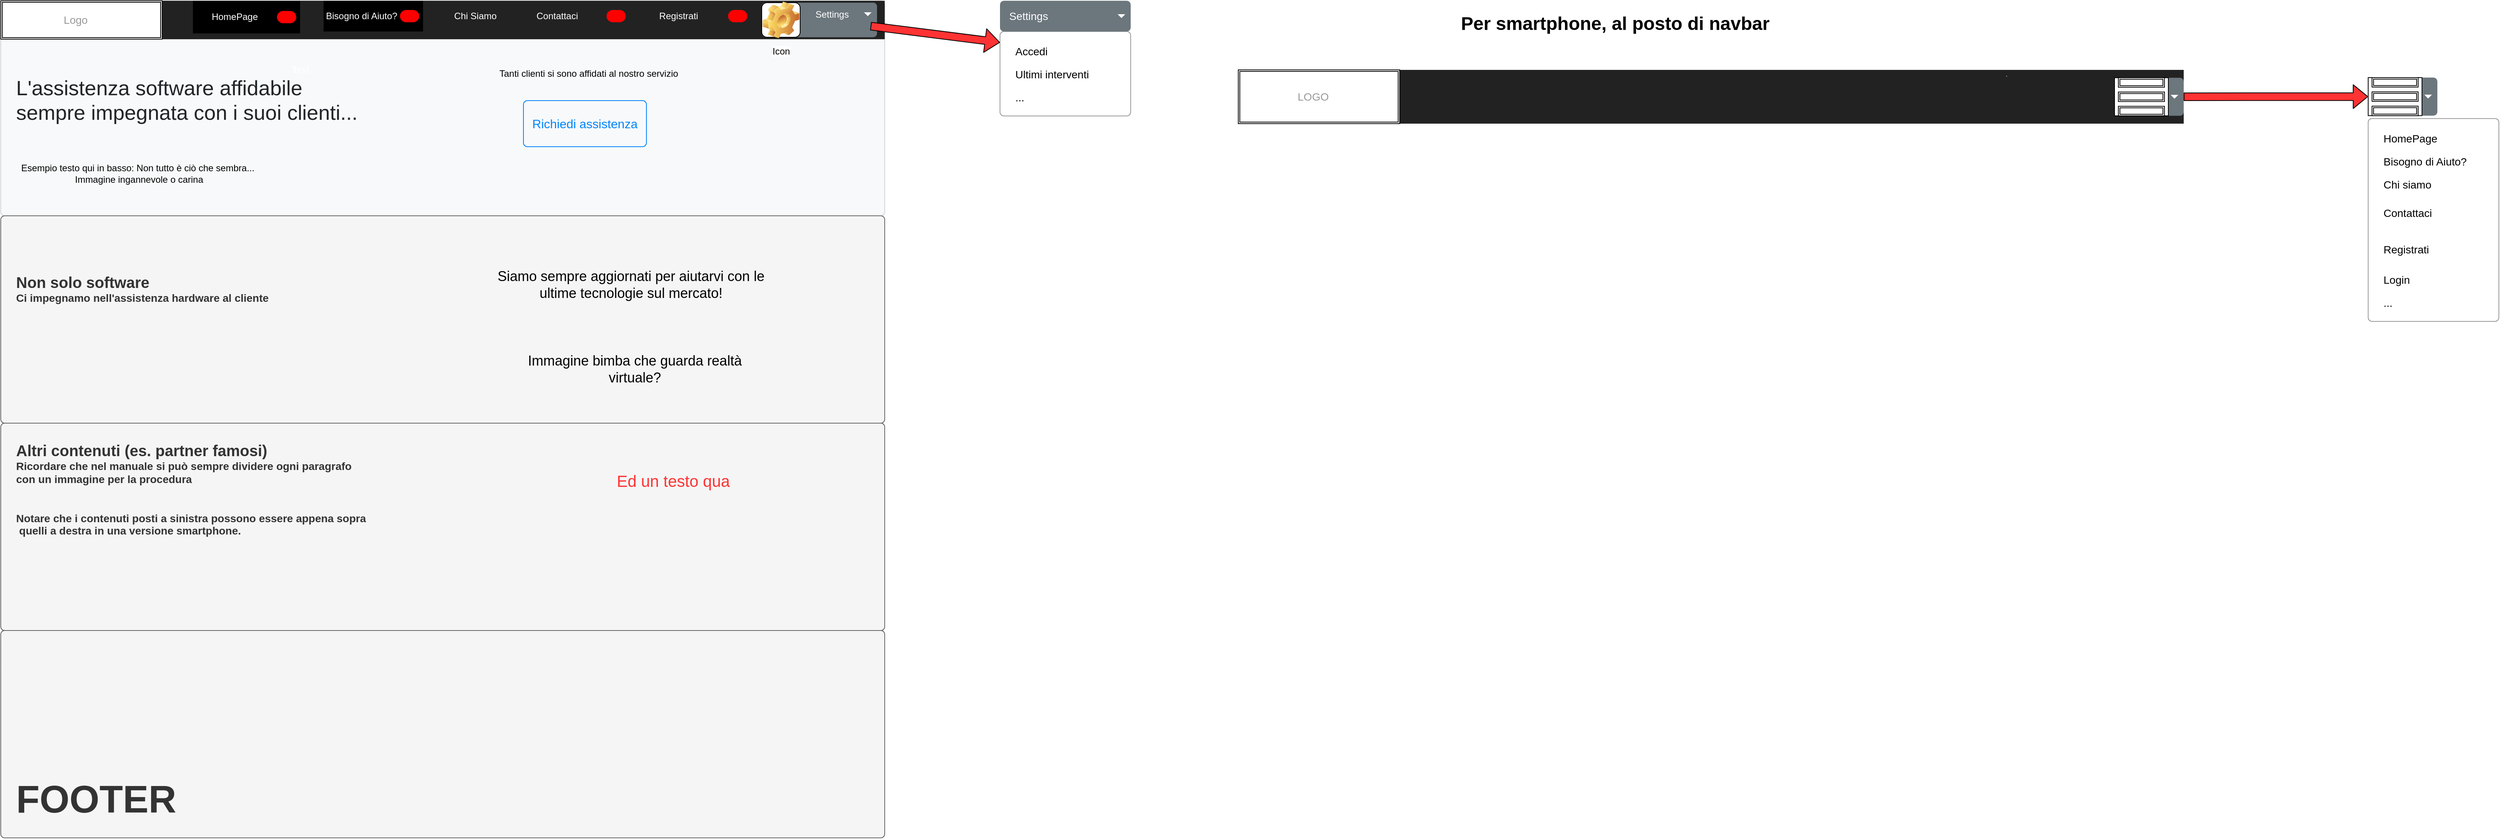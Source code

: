 <mxfile version="14.3.2" type="device"><diagram name="Page-1" id="c9db0220-8083-56f3-ca83-edcdcd058819"><mxGraphModel dx="1226" dy="639" grid="1" gridSize="10" guides="1" tooltips="1" connect="1" arrows="1" fold="1" page="1" pageScale="1.5" pageWidth="826" pageHeight="1169" background="#ffffff" math="0" shadow="0"><root><mxCell id="0" style=";html=1;"/><mxCell id="1" style=";html=1;" parent="0"/><mxCell id="3d76a8aef4d5c911-17" value="Template name" style="html=1;shadow=0;dashed=0;shape=mxgraph.bootstrap.rect;strokeColor=none;fillColor=none;fontColor=#999999;align=left;spacingLeft=5;whiteSpace=wrap;rounded=0;" parent="1" vertex="1"><mxGeometry x="40" y="130" width="200" height="20" as="geometry"/></mxCell><mxCell id="Gt3T_oFb3cPwL85hh5f2-24" value="&lt;font style=&quot;font-size: 27px&quot;&gt;&lt;font style=&quot;font-size: 27px&quot;&gt;L'assistenza software affidabile&lt;br&gt;sempre impegnata con i suoi clienti...&lt;/font&gt;&lt;br&gt;&lt;br&gt;&lt;br&gt;&lt;br&gt;&lt;/font&gt;" style="html=1;shadow=0;dashed=0;shape=mxgraph.bootstrap.rrect;rSize=5;strokeColor=#D2D3D4;html=1;whiteSpace=wrap;fillColor=#F8F9FA;fontColor=#212529;verticalAlign=bottom;align=left;spacing=20;spacingBottom=0;fontSize=14;" vertex="1" parent="1"><mxGeometry x="40" y="130" width="1150" height="280" as="geometry"/></mxCell><mxCell id="Gt3T_oFb3cPwL85hh5f2-25" value="Header" style="html=1;shadow=0;dashed=0;shape=mxgraph.bootstrap.topButton;rSize=5;perimeter=none;whiteSpace=wrap;fillColor=#F0F1F2;strokeColor=#D2D3D4;fontColor=#212529;resizeWidth=1;fontSize=18;align=left;spacing=20;" vertex="1" parent="Gt3T_oFb3cPwL85hh5f2-24"><mxGeometry width="1150" height="50" relative="1" as="geometry"/></mxCell><mxCell id="Gt3T_oFb3cPwL85hh5f2-26" value="Richiedi assistenza" style="html=1;shadow=0;dashed=0;shape=mxgraph.bootstrap.rrect;rSize=5;strokeColor=#0085FC;strokeWidth=1;fillColor=none;fontColor=#0085FC;whiteSpace=wrap;align=center;verticalAlign=middle;spacingLeft=0;fontStyle=0;fontSize=16;spacing=5;" vertex="1" parent="Gt3T_oFb3cPwL85hh5f2-24"><mxGeometry x="680" y="130" width="160" height="60" as="geometry"/></mxCell><mxCell id="Gt3T_oFb3cPwL85hh5f2-27" value="&lt;font color=&quot;#000000&quot;&gt;Tanti clienti si sono affidati al nostro servizio&lt;/font&gt;" style="text;html=1;strokeColor=none;fillColor=none;align=center;verticalAlign=middle;whiteSpace=wrap;rounded=0;fontColor=#FFFFFF;" vertex="1" parent="Gt3T_oFb3cPwL85hh5f2-24"><mxGeometry x="630" y="90" width="270" height="10" as="geometry"/></mxCell><mxCell id="Gt3T_oFb3cPwL85hh5f2-28" value="&lt;font color=&quot;#000000&quot;&gt;Esempio testo qui in basso: Non tutto è ciò che sembra...&amp;nbsp; Immagine ingannevole o carina&lt;/font&gt;" style="text;html=1;strokeColor=none;fillColor=none;align=center;verticalAlign=middle;whiteSpace=wrap;rounded=0;fontColor=#FFFFFF;" vertex="1" parent="Gt3T_oFb3cPwL85hh5f2-24"><mxGeometry y="160" width="360" height="130" as="geometry"/></mxCell><mxCell id="3d76a8aef4d5c911-1" value="" style="html=1;shadow=0;dashed=0;shape=mxgraph.bootstrap.rect;fillColor=#222222;strokeColor=none;whiteSpace=wrap;rounded=0;fontSize=12;fontColor=#000000;align=center;" parent="Gt3T_oFb3cPwL85hh5f2-24" vertex="1"><mxGeometry width="1150" height="50" as="geometry"/></mxCell><mxCell id="3d76a8aef4d5c911-3" value="Bisogno di Aiuto?" style="html=1;shadow=0;dashed=0;shape=mxgraph.bootstrap.rect;fillColor=#000000;strokeColor=none;fontColor=#ffffff;spacingRight=30;whiteSpace=wrap;" parent="3d76a8aef4d5c911-1" vertex="1"><mxGeometry x="420" width="129.375" height="40" as="geometry"/></mxCell><mxCell id="3d76a8aef4d5c911-4" value="" style="html=1;shadow=0;dashed=0;shape=mxgraph.bootstrap.rrect;rSize=8;fillColor=#ff0000;strokeColor=none;fontColor=#ffffff;whiteSpace=wrap;" parent="3d76a8aef4d5c911-3" vertex="1"><mxGeometry x="1" y="0.5" width="25" height="16" relative="1" as="geometry"><mxPoint x="-30" y="-8" as="offset"/></mxGeometry></mxCell><mxCell id="3d76a8aef4d5c911-7" value="Chi Siamo" style="html=1;shadow=0;dashed=0;fillColor=none;strokeColor=none;shape=mxgraph.bootstrap.rect;whiteSpace=wrap;fontColor=#FFFFFF;" parent="3d76a8aef4d5c911-1" vertex="1"><mxGeometry x="560" width="115" height="40" as="geometry"/></mxCell><mxCell id="3d76a8aef4d5c911-9" value="." style="html=1;shadow=0;dashed=0;fillColor=none;strokeColor=none;shape=mxgraph.bootstrap.rect;fontColor=#999999;whiteSpace=wrap;" parent="3d76a8aef4d5c911-1" vertex="1"><mxGeometry x="948.75" width="100.625" height="40" as="geometry"/></mxCell><mxCell id="3d76a8aef4d5c911-5" value="Contattaci" style="html=1;shadow=0;dashed=0;fillColor=none;strokeColor=none;shape=mxgraph.bootstrap.rect;spacingRight=30;whiteSpace=wrap;fontColor=#FFFFFF;" parent="3d76a8aef4d5c911-1" vertex="1"><mxGeometry x="660.005" width="158.125" height="40" as="geometry"/></mxCell><mxCell id="3d76a8aef4d5c911-6" value="" style="html=1;shadow=0;dashed=0;shape=mxgraph.bootstrap.rrect;rSize=8;fillColor=#ff0000;strokeColor=none;fontColor=#ffffff;whiteSpace=wrap;" parent="3d76a8aef4d5c911-5" vertex="1"><mxGeometry x="1" y="0.5" width="25" height="16" relative="1" as="geometry"><mxPoint x="-30" y="-8" as="offset"/></mxGeometry></mxCell><mxCell id="Gt3T_oFb3cPwL85hh5f2-19" value="Registrati" style="html=1;shadow=0;dashed=0;fillColor=none;strokeColor=none;shape=mxgraph.bootstrap.rect;spacingRight=30;whiteSpace=wrap;fontColor=#FFFFFF;" vertex="1" parent="3d76a8aef4d5c911-1"><mxGeometry x="818.125" width="158.125" height="40" as="geometry"/></mxCell><mxCell id="Gt3T_oFb3cPwL85hh5f2-20" value="" style="html=1;shadow=0;dashed=0;shape=mxgraph.bootstrap.rrect;rSize=8;fillColor=#ff0000;strokeColor=none;fontColor=#ffffff;whiteSpace=wrap;" vertex="1" parent="Gt3T_oFb3cPwL85hh5f2-19"><mxGeometry x="1" y="0.5" width="25" height="16" relative="1" as="geometry"><mxPoint x="-30" y="-8" as="offset"/></mxGeometry></mxCell><mxCell id="Gt3T_oFb3cPwL85hh5f2-21" value="HomePage" style="html=1;shadow=0;dashed=0;shape=mxgraph.bootstrap.rect;fillColor=#000000;strokeColor=none;fontColor=#ffffff;spacingRight=30;whiteSpace=wrap;" vertex="1" parent="3d76a8aef4d5c911-1"><mxGeometry x="250" width="139.38" height="42.5" as="geometry"/></mxCell><mxCell id="Gt3T_oFb3cPwL85hh5f2-22" value="" style="html=1;shadow=0;dashed=0;shape=mxgraph.bootstrap.rrect;rSize=8;fillColor=#ff0000;strokeColor=none;fontColor=#ffffff;whiteSpace=wrap;" vertex="1" parent="Gt3T_oFb3cPwL85hh5f2-21"><mxGeometry x="1" y="0.5" width="25" height="16" relative="1" as="geometry"><mxPoint x="-30" y="-8" as="offset"/></mxGeometry></mxCell><mxCell id="Gt3T_oFb3cPwL85hh5f2-23" value="" style="shape=ext;double=1;rounded=0;whiteSpace=wrap;html=1;" vertex="1" parent="3d76a8aef4d5c911-1"><mxGeometry width="210" height="50" as="geometry"/></mxCell><mxCell id="3d76a8aef4d5c911-2" value="Logo" style="html=1;shadow=0;dashed=0;fillColor=none;strokeColor=none;shape=mxgraph.bootstrap.rect;fontColor=#999999;fontSize=14;whiteSpace=wrap;" parent="3d76a8aef4d5c911-1" vertex="1"><mxGeometry x="40" y="5" width="115" height="40" as="geometry"/></mxCell><mxCell id="Gt3T_oFb3cPwL85hh5f2-76" value="" style="html=1;shadow=0;dashed=0;shape=mxgraph.bootstrap.rrect;rSize=5;strokeColor=none;html=1;whiteSpace=wrap;fillColor=#6C767D;fontColor=#ffffff;" vertex="1" parent="3d76a8aef4d5c911-1"><mxGeometry x="990" y="2.5" width="150" height="45" as="geometry"/></mxCell><mxCell id="Gt3T_oFb3cPwL85hh5f2-77" value="." style="strokeColor=inherit;fillColor=inherit;gradientColor=inherit;fontColor=inherit;html=1;shadow=0;dashed=0;shape=mxgraph.bootstrap.leftButton;rSize=5;perimeter=none;whiteSpace=wrap;resizeHeight=1;" vertex="1" parent="Gt3T_oFb3cPwL85hh5f2-76"><mxGeometry width="30" height="30" relative="1" as="geometry"/></mxCell><mxCell id="Gt3T_oFb3cPwL85hh5f2-78" value="." style="strokeColor=inherit;fillColor=inherit;gradientColor=inherit;fontColor=inherit;html=1;shadow=0;dashed=0;perimeter=none;whiteSpace=wrap;resizeHeight=1;" vertex="1" parent="Gt3T_oFb3cPwL85hh5f2-76"><mxGeometry width="30" height="30" relative="1" as="geometry"><mxPoint x="30" as="offset"/></mxGeometry></mxCell><mxCell id="Gt3T_oFb3cPwL85hh5f2-79" value="&lt;span style=&quot;text-align: center&quot;&gt;&lt;font color=&quot;#ffffff&quot;&gt;Settings&lt;/font&gt;&lt;/span&gt;" style="strokeColor=inherit;fillColor=inherit;gradientColor=inherit;fontColor=inherit;html=1;shadow=0;dashed=0;shape=mxgraph.bootstrap.rightButton;rSize=5;perimeter=none;whiteSpace=wrap;resizeHeight=1;align=left;spacing=10;" vertex="1" parent="Gt3T_oFb3cPwL85hh5f2-76"><mxGeometry x="1" width="90" height="30" relative="1" as="geometry"><mxPoint x="-90" as="offset"/></mxGeometry></mxCell><mxCell id="Gt3T_oFb3cPwL85hh5f2-80" value="" style="shape=triangle;direction=south;fillColor=#ffffff;strokeColor=none;perimeter=none;" vertex="1" parent="Gt3T_oFb3cPwL85hh5f2-79"><mxGeometry x="1" y="0.5" width="10" height="5" relative="1" as="geometry"><mxPoint x="-17" y="-2.5" as="offset"/></mxGeometry></mxCell><mxCell id="Gt3T_oFb3cPwL85hh5f2-81" value="Icon" style="icon;html=1;image=img/clipart/Gear_128x128.png" vertex="1" parent="Gt3T_oFb3cPwL85hh5f2-76"><mxGeometry width="50" height="45" as="geometry"/></mxCell><mxCell id="Gt3T_oFb3cPwL85hh5f2-72" value="" style="html=1;shadow=0;dashed=0;shape=mxgraph.bootstrap.rrect;rSize=5;fillColor=#ffffff;strokeColor=#999999;labelBackgroundColor=none;fontColor=#000000;" vertex="1" parent="Gt3T_oFb3cPwL85hh5f2-24"><mxGeometry x="1300" y="40" width="170" height="110" as="geometry"/></mxCell><mxCell id="Gt3T_oFb3cPwL85hh5f2-73" value="Accedi" style="fillColor=none;strokeColor=none;align=left;spacing=20;fontSize=14;" vertex="1" parent="Gt3T_oFb3cPwL85hh5f2-72"><mxGeometry width="170" height="30" relative="1" as="geometry"><mxPoint y="10" as="offset"/></mxGeometry></mxCell><mxCell id="Gt3T_oFb3cPwL85hh5f2-74" value="Ultimi interventi" style="fillColor=none;strokeColor=none;align=left;spacing=20;fontSize=14;" vertex="1" parent="Gt3T_oFb3cPwL85hh5f2-72"><mxGeometry width="170" height="30" relative="1" as="geometry"><mxPoint y="40" as="offset"/></mxGeometry></mxCell><mxCell id="Gt3T_oFb3cPwL85hh5f2-75" value="..." style="fillColor=none;strokeColor=none;align=left;spacing=20;fontSize=14;" vertex="1" parent="Gt3T_oFb3cPwL85hh5f2-72"><mxGeometry width="170" height="30" relative="1" as="geometry"><mxPoint y="70" as="offset"/></mxGeometry></mxCell><mxCell id="Gt3T_oFb3cPwL85hh5f2-88" value="" style="shape=flexArrow;endArrow=classic;html=1;exitX=0.907;exitY=1.017;exitDx=0;exitDy=0;exitPerimeter=0;labelBackgroundColor=#FF3333;labelBorderColor=#FF3333;fontColor=#FF3333;fillColor=#FF3333;" edge="1" parent="Gt3T_oFb3cPwL85hh5f2-24" source="Gt3T_oFb3cPwL85hh5f2-79" target="Gt3T_oFb3cPwL85hh5f2-73"><mxGeometry width="50" height="50" relative="1" as="geometry"><mxPoint x="1250" y="20" as="sourcePoint"/><mxPoint x="1300" y="-30" as="targetPoint"/></mxGeometry></mxCell><mxCell id="Gt3T_oFb3cPwL85hh5f2-29" value="Text" style="text;html=1;strokeColor=none;fillColor=none;align=center;verticalAlign=middle;whiteSpace=wrap;rounded=0;fontColor=#FFFFFF;" vertex="1" parent="1"><mxGeometry x="410" y="210" width="40" height="20" as="geometry"/></mxCell><mxCell id="Gt3T_oFb3cPwL85hh5f2-46" value="Per smartphone, al posto di navbar" style="text;strokeColor=none;fillColor=none;html=1;fontSize=24;fontStyle=1;verticalAlign=middle;align=center;labelBackgroundColor=none;" vertex="1" parent="1"><mxGeometry x="2090" y="140" width="100" height="40" as="geometry"/></mxCell><mxCell id="Gt3T_oFb3cPwL85hh5f2-47" value="" style="html=1;shadow=0;dashed=0;shape=mxgraph.bootstrap.rect;fillColor=#222222;strokeColor=none;whiteSpace=wrap;rounded=0;fontSize=12;fontColor=#000000;align=center;" vertex="1" parent="1"><mxGeometry x="1650" y="220" width="1230" height="70" as="geometry"/></mxCell><mxCell id="Gt3T_oFb3cPwL85hh5f2-51" value="." style="html=1;shadow=0;dashed=0;fillColor=none;strokeColor=none;shape=mxgraph.bootstrap.rect;fontColor=#999999;whiteSpace=wrap;" vertex="1" parent="Gt3T_oFb3cPwL85hh5f2-47"><mxGeometry x="948.75" width="100.625" height="10.521" as="geometry"/></mxCell><mxCell id="Gt3T_oFb3cPwL85hh5f2-64" value="" style="shape=ext;double=1;rounded=0;whiteSpace=wrap;html=1;" vertex="1" parent="Gt3T_oFb3cPwL85hh5f2-47"><mxGeometry width="210" height="70" as="geometry"/></mxCell><mxCell id="Gt3T_oFb3cPwL85hh5f2-65" value="LOGO" style="html=1;shadow=0;dashed=0;fillColor=none;strokeColor=none;shape=mxgraph.bootstrap.rect;fontColor=#999999;fontSize=14;whiteSpace=wrap;" vertex="1" parent="Gt3T_oFb3cPwL85hh5f2-47"><mxGeometry x="40" y="29.735" width="115" height="10.521" as="geometry"/></mxCell><mxCell id="Gt3T_oFb3cPwL85hh5f2-104" value="" style="html=1;shadow=0;dashed=0;shape=mxgraph.bootstrap.rrect;rSize=5;strokeColor=none;strokeWidth=1;fillColor=#6C767D;fontColor=#ffffff;whiteSpace=wrap;align=left;verticalAlign=middle;fontStyle=0;fontSize=14;spacingLeft=10;labelBackgroundColor=#000000;" vertex="1" parent="Gt3T_oFb3cPwL85hh5f2-47"><mxGeometry x="1140" y="10.2" width="90" height="49.6" as="geometry"/></mxCell><mxCell id="Gt3T_oFb3cPwL85hh5f2-105" value="" style="shape=triangle;direction=south;fillColor=#ffffff;strokeColor=none;perimeter=none;" vertex="1" parent="Gt3T_oFb3cPwL85hh5f2-104"><mxGeometry x="1" y="0.5" width="10" height="5" relative="1" as="geometry"><mxPoint x="-17" y="-2.5" as="offset"/></mxGeometry></mxCell><mxCell id="Gt3T_oFb3cPwL85hh5f2-106" value="" style="rounded=0;whiteSpace=wrap;html=1;fontColor=#FFFFFF;" vertex="1" parent="Gt3T_oFb3cPwL85hh5f2-104"><mxGeometry width="70" height="49.6" as="geometry"/></mxCell><mxCell id="Gt3T_oFb3cPwL85hh5f2-107" value="" style="shape=ext;double=1;rounded=0;whiteSpace=wrap;html=1;fontColor=#FFFFFF;labelBackgroundColor=#000000;" vertex="1" parent="Gt3T_oFb3cPwL85hh5f2-104"><mxGeometry x="5" width="60" height="12.4" as="geometry"/></mxCell><mxCell id="Gt3T_oFb3cPwL85hh5f2-108" value="" style="shape=ext;double=1;rounded=0;whiteSpace=wrap;html=1;fontColor=#FFFFFF;" vertex="1" parent="Gt3T_oFb3cPwL85hh5f2-104"><mxGeometry x="5" y="18.6" width="60" height="12.4" as="geometry"/></mxCell><mxCell id="Gt3T_oFb3cPwL85hh5f2-109" value="" style="shape=ext;double=1;rounded=0;whiteSpace=wrap;html=1;" vertex="1" parent="Gt3T_oFb3cPwL85hh5f2-104"><mxGeometry x="5" y="37.2" width="60" height="12.4" as="geometry"/></mxCell><mxCell id="Gt3T_oFb3cPwL85hh5f2-84" value="." style="strokeColor=inherit;fillColor=inherit;gradientColor=inherit;fontColor=inherit;html=1;shadow=0;dashed=0;perimeter=none;whiteSpace=wrap;resizeHeight=1;" vertex="1" parent="1"><mxGeometry x="1330" y="135" width="30" height="30" as="geometry"/></mxCell><mxCell id="Gt3T_oFb3cPwL85hh5f2-70" value="Settings" style="html=1;shadow=0;dashed=0;shape=mxgraph.bootstrap.rrect;rSize=5;strokeColor=none;strokeWidth=1;fillColor=#6C767D;fontColor=#ffffff;whiteSpace=wrap;align=left;verticalAlign=middle;fontStyle=0;fontSize=14;spacingLeft=10;labelBackgroundColor=none;" vertex="1" parent="1"><mxGeometry x="1340" y="130" width="170" height="40" as="geometry"/></mxCell><mxCell id="Gt3T_oFb3cPwL85hh5f2-71" value="" style="shape=triangle;direction=south;fillColor=#ffffff;strokeColor=none;perimeter=none;" vertex="1" parent="Gt3T_oFb3cPwL85hh5f2-70"><mxGeometry x="1" y="0.5" width="10" height="5" relative="1" as="geometry"><mxPoint x="-17" y="-2.5" as="offset"/></mxGeometry></mxCell><mxCell id="Gt3T_oFb3cPwL85hh5f2-90" value="" style="html=1;shadow=0;dashed=0;shape=mxgraph.bootstrap.rrect;rSize=5;strokeColor=none;strokeWidth=1;fillColor=#6C767D;fontColor=#ffffff;whiteSpace=wrap;align=left;verticalAlign=middle;fontStyle=0;fontSize=14;spacingLeft=10;labelBackgroundColor=#000000;" vertex="1" parent="1"><mxGeometry x="3120" y="230" width="90" height="49.6" as="geometry"/></mxCell><mxCell id="Gt3T_oFb3cPwL85hh5f2-91" value="" style="shape=triangle;direction=south;fillColor=#ffffff;strokeColor=none;perimeter=none;" vertex="1" parent="Gt3T_oFb3cPwL85hh5f2-90"><mxGeometry x="1" y="0.5" width="10" height="5" relative="1" as="geometry"><mxPoint x="-17" y="-2.5" as="offset"/></mxGeometry></mxCell><mxCell id="Gt3T_oFb3cPwL85hh5f2-92" value="" style="rounded=0;whiteSpace=wrap;html=1;fontColor=#FFFFFF;" vertex="1" parent="Gt3T_oFb3cPwL85hh5f2-90"><mxGeometry width="70" height="49.6" as="geometry"/></mxCell><mxCell id="Gt3T_oFb3cPwL85hh5f2-93" value="" style="shape=ext;double=1;rounded=0;whiteSpace=wrap;html=1;fontColor=#FFFFFF;labelBackgroundColor=#000000;" vertex="1" parent="Gt3T_oFb3cPwL85hh5f2-90"><mxGeometry x="5" width="60" height="12.4" as="geometry"/></mxCell><mxCell id="Gt3T_oFb3cPwL85hh5f2-94" value="" style="shape=ext;double=1;rounded=0;whiteSpace=wrap;html=1;fontColor=#FFFFFF;" vertex="1" parent="Gt3T_oFb3cPwL85hh5f2-90"><mxGeometry x="5" y="18.6" width="60" height="12.4" as="geometry"/></mxCell><mxCell id="Gt3T_oFb3cPwL85hh5f2-95" value="" style="shape=ext;double=1;rounded=0;whiteSpace=wrap;html=1;" vertex="1" parent="Gt3T_oFb3cPwL85hh5f2-90"><mxGeometry x="5" y="37.2" width="60" height="12.4" as="geometry"/></mxCell><mxCell id="Gt3T_oFb3cPwL85hh5f2-96" value="" style="html=1;shadow=0;dashed=0;shape=mxgraph.bootstrap.rrect;rSize=5;fillColor=#ffffff;strokeColor=#999999;fontColor=#FFFFFF;" vertex="1" parent="1"><mxGeometry x="3120" y="283.32" width="170" height="264.138" as="geometry"/></mxCell><mxCell id="Gt3T_oFb3cPwL85hh5f2-97" value="HomePage" style="fillColor=none;strokeColor=none;align=left;spacing=20;fontSize=14;" vertex="1" parent="Gt3T_oFb3cPwL85hh5f2-96"><mxGeometry width="170" height="30" relative="1" as="geometry"><mxPoint y="10" as="offset"/></mxGeometry></mxCell><mxCell id="Gt3T_oFb3cPwL85hh5f2-98" value="Bisogno di Aiuto?" style="fillColor=none;strokeColor=none;align=left;spacing=20;fontSize=14;" vertex="1" parent="Gt3T_oFb3cPwL85hh5f2-96"><mxGeometry width="170" height="30" relative="1" as="geometry"><mxPoint y="40" as="offset"/></mxGeometry></mxCell><mxCell id="Gt3T_oFb3cPwL85hh5f2-99" value="Chi siamo" style="fillColor=none;strokeColor=none;align=left;spacing=20;fontSize=14;" vertex="1" parent="Gt3T_oFb3cPwL85hh5f2-96"><mxGeometry width="170" height="30" relative="1" as="geometry"><mxPoint y="70" as="offset"/></mxGeometry></mxCell><mxCell id="Gt3T_oFb3cPwL85hh5f2-100" value="Contattaci" style="fillColor=none;strokeColor=none;align=left;spacing=20;fontSize=14;" vertex="1" parent="Gt3T_oFb3cPwL85hh5f2-96"><mxGeometry y="97.212" width="170" height="49.853" as="geometry"/></mxCell><mxCell id="Gt3T_oFb3cPwL85hh5f2-101" value="Registrati" style="fillColor=none;strokeColor=none;align=left;spacing=20;fontSize=14;" vertex="1" parent="Gt3T_oFb3cPwL85hh5f2-96"><mxGeometry y="144.575" width="170" height="49.853" as="geometry"/></mxCell><mxCell id="Gt3T_oFb3cPwL85hh5f2-102" value="Login " style="fillColor=none;strokeColor=none;align=left;spacing=20;fontSize=14;" vertex="1" parent="Gt3T_oFb3cPwL85hh5f2-96"><mxGeometry y="184.285" width="170" height="49.853" as="geometry"/></mxCell><mxCell id="Gt3T_oFb3cPwL85hh5f2-103" value="..." style="fillColor=none;strokeColor=none;align=left;spacing=20;fontSize=14;" vertex="1" parent="Gt3T_oFb3cPwL85hh5f2-96"><mxGeometry y="214.285" width="170" height="49.853" as="geometry"/></mxCell><mxCell id="Gt3T_oFb3cPwL85hh5f2-110" value="" style="shape=flexArrow;endArrow=classic;html=1;labelBackgroundColor=#FF3333;fillColor=#FF3333;fontColor=#FF3333;entryX=0;entryY=0.5;entryDx=0;entryDy=0;" edge="1" parent="1" source="Gt3T_oFb3cPwL85hh5f2-104" target="Gt3T_oFb3cPwL85hh5f2-92"><mxGeometry width="50" height="50" relative="1" as="geometry"><mxPoint x="2880" y="260" as="sourcePoint"/><mxPoint x="2930" y="210" as="targetPoint"/></mxGeometry></mxCell><mxCell id="Gt3T_oFb3cPwL85hh5f2-112" value="&lt;b&gt;&lt;font style=&quot;font-size: 20px&quot;&gt;Non solo software&lt;br&gt;&lt;/font&gt;Ci impegnamo nell'assistenza hardware al cliente&amp;nbsp;&lt;br&gt;&lt;br&gt;&lt;br&gt;&lt;br&gt;&lt;br&gt;&lt;br&gt;&lt;br&gt;&lt;br&gt;&lt;br&gt;&lt;/b&gt;" style="html=1;shadow=0;dashed=0;shape=mxgraph.bootstrap.rrect;rSize=5;strokeColor=#666666;html=1;whiteSpace=wrap;fillColor=#f5f5f5;fontColor=#333333;verticalAlign=bottom;align=left;spacing=20;spacingBottom=0;fontSize=14;labelBackgroundColor=none;" vertex="1" parent="1"><mxGeometry x="40" y="410" width="1150" height="270" as="geometry"/></mxCell><mxCell id="Gt3T_oFb3cPwL85hh5f2-144" value="&lt;font color=&quot;#000000&quot; style=&quot;font-size: 18px&quot;&gt;Siamo sempre aggiornati per aiutarvi con le ultime tecnologie sul mercato!&lt;/font&gt;" style="text;html=1;strokeColor=none;fillColor=none;align=center;verticalAlign=middle;whiteSpace=wrap;rounded=0;labelBackgroundColor=none;fontColor=#FF3333;" vertex="1" parent="1"><mxGeometry x="670" y="440" width="380" height="120" as="geometry"/></mxCell><mxCell id="Gt3T_oFb3cPwL85hh5f2-145" value="&lt;font color=&quot;#000000&quot; style=&quot;font-size: 18px&quot;&gt;Immagine bimba che guarda realtà virtuale?&lt;/font&gt;" style="text;html=1;strokeColor=none;fillColor=none;align=center;verticalAlign=middle;whiteSpace=wrap;rounded=0;labelBackgroundColor=none;fontColor=#FF3333;" vertex="1" parent="1"><mxGeometry x="690" y="570" width="350" height="80" as="geometry"/></mxCell><mxCell id="Gt3T_oFb3cPwL85hh5f2-146" value="&lt;b&gt;&lt;span style=&quot;font-size: 20px&quot;&gt;Altri contenuti (es. partner famosi)&lt;br&gt;&lt;/span&gt;Ricordare che nel manuale si può sempre dividere ogni paragrafo &lt;br&gt;con un immagine per la procedura&lt;br&gt;&lt;br&gt;&lt;br&gt;Notare che i contenuti posti a sinistra possono essere appena sopra&lt;br&gt;&amp;nbsp;quelli a destra in una versione smartphone.&amp;nbsp;&lt;br&gt;&lt;br&gt;&lt;br&gt;&lt;br&gt;&lt;br&gt;&lt;br&gt;&lt;br&gt;&lt;/b&gt;" style="html=1;shadow=0;dashed=0;shape=mxgraph.bootstrap.rrect;rSize=5;strokeColor=#666666;html=1;whiteSpace=wrap;fillColor=#f5f5f5;fontColor=#333333;verticalAlign=bottom;align=left;spacing=20;spacingBottom=0;fontSize=14;labelBackgroundColor=none;" vertex="1" parent="1"><mxGeometry x="40" y="680" width="1150" height="270" as="geometry"/></mxCell><mxCell id="Gt3T_oFb3cPwL85hh5f2-147" value="&lt;font style=&quot;font-size: 21px&quot;&gt;Ed un testo qua&lt;/font&gt;" style="text;html=1;strokeColor=none;fillColor=none;align=center;verticalAlign=middle;whiteSpace=wrap;rounded=0;labelBackgroundColor=none;fontColor=#FF3333;" vertex="1" parent="1"><mxGeometry x="830" y="690" width="170" height="130" as="geometry"/></mxCell><mxCell id="Gt3T_oFb3cPwL85hh5f2-148" value="" style="endArrow=none;html=1;labelBackgroundColor=#FF3333;fillColor=#FF3333;fontColor=#FF3333;" edge="1" parent="1" target="Gt3T_oFb3cPwL85hh5f2-146"><mxGeometry width="50" height="50" relative="1" as="geometry"><mxPoint x="562" y="680" as="sourcePoint"/><mxPoint x="560" y="780" as="targetPoint"/></mxGeometry></mxCell><mxCell id="Gt3T_oFb3cPwL85hh5f2-149" value="&lt;b&gt;&lt;font style=&quot;font-size: 50px&quot;&gt;FOOTER&lt;/font&gt;&lt;br&gt;&lt;/b&gt;" style="html=1;shadow=0;dashed=0;shape=mxgraph.bootstrap.rrect;rSize=5;strokeColor=#666666;html=1;whiteSpace=wrap;fillColor=#f5f5f5;fontColor=#333333;verticalAlign=bottom;align=left;spacing=20;spacingBottom=0;fontSize=14;labelBackgroundColor=none;" vertex="1" parent="1"><mxGeometry x="40" y="950" width="1150" height="270" as="geometry"/></mxCell></root></mxGraphModel></diagram></mxfile>